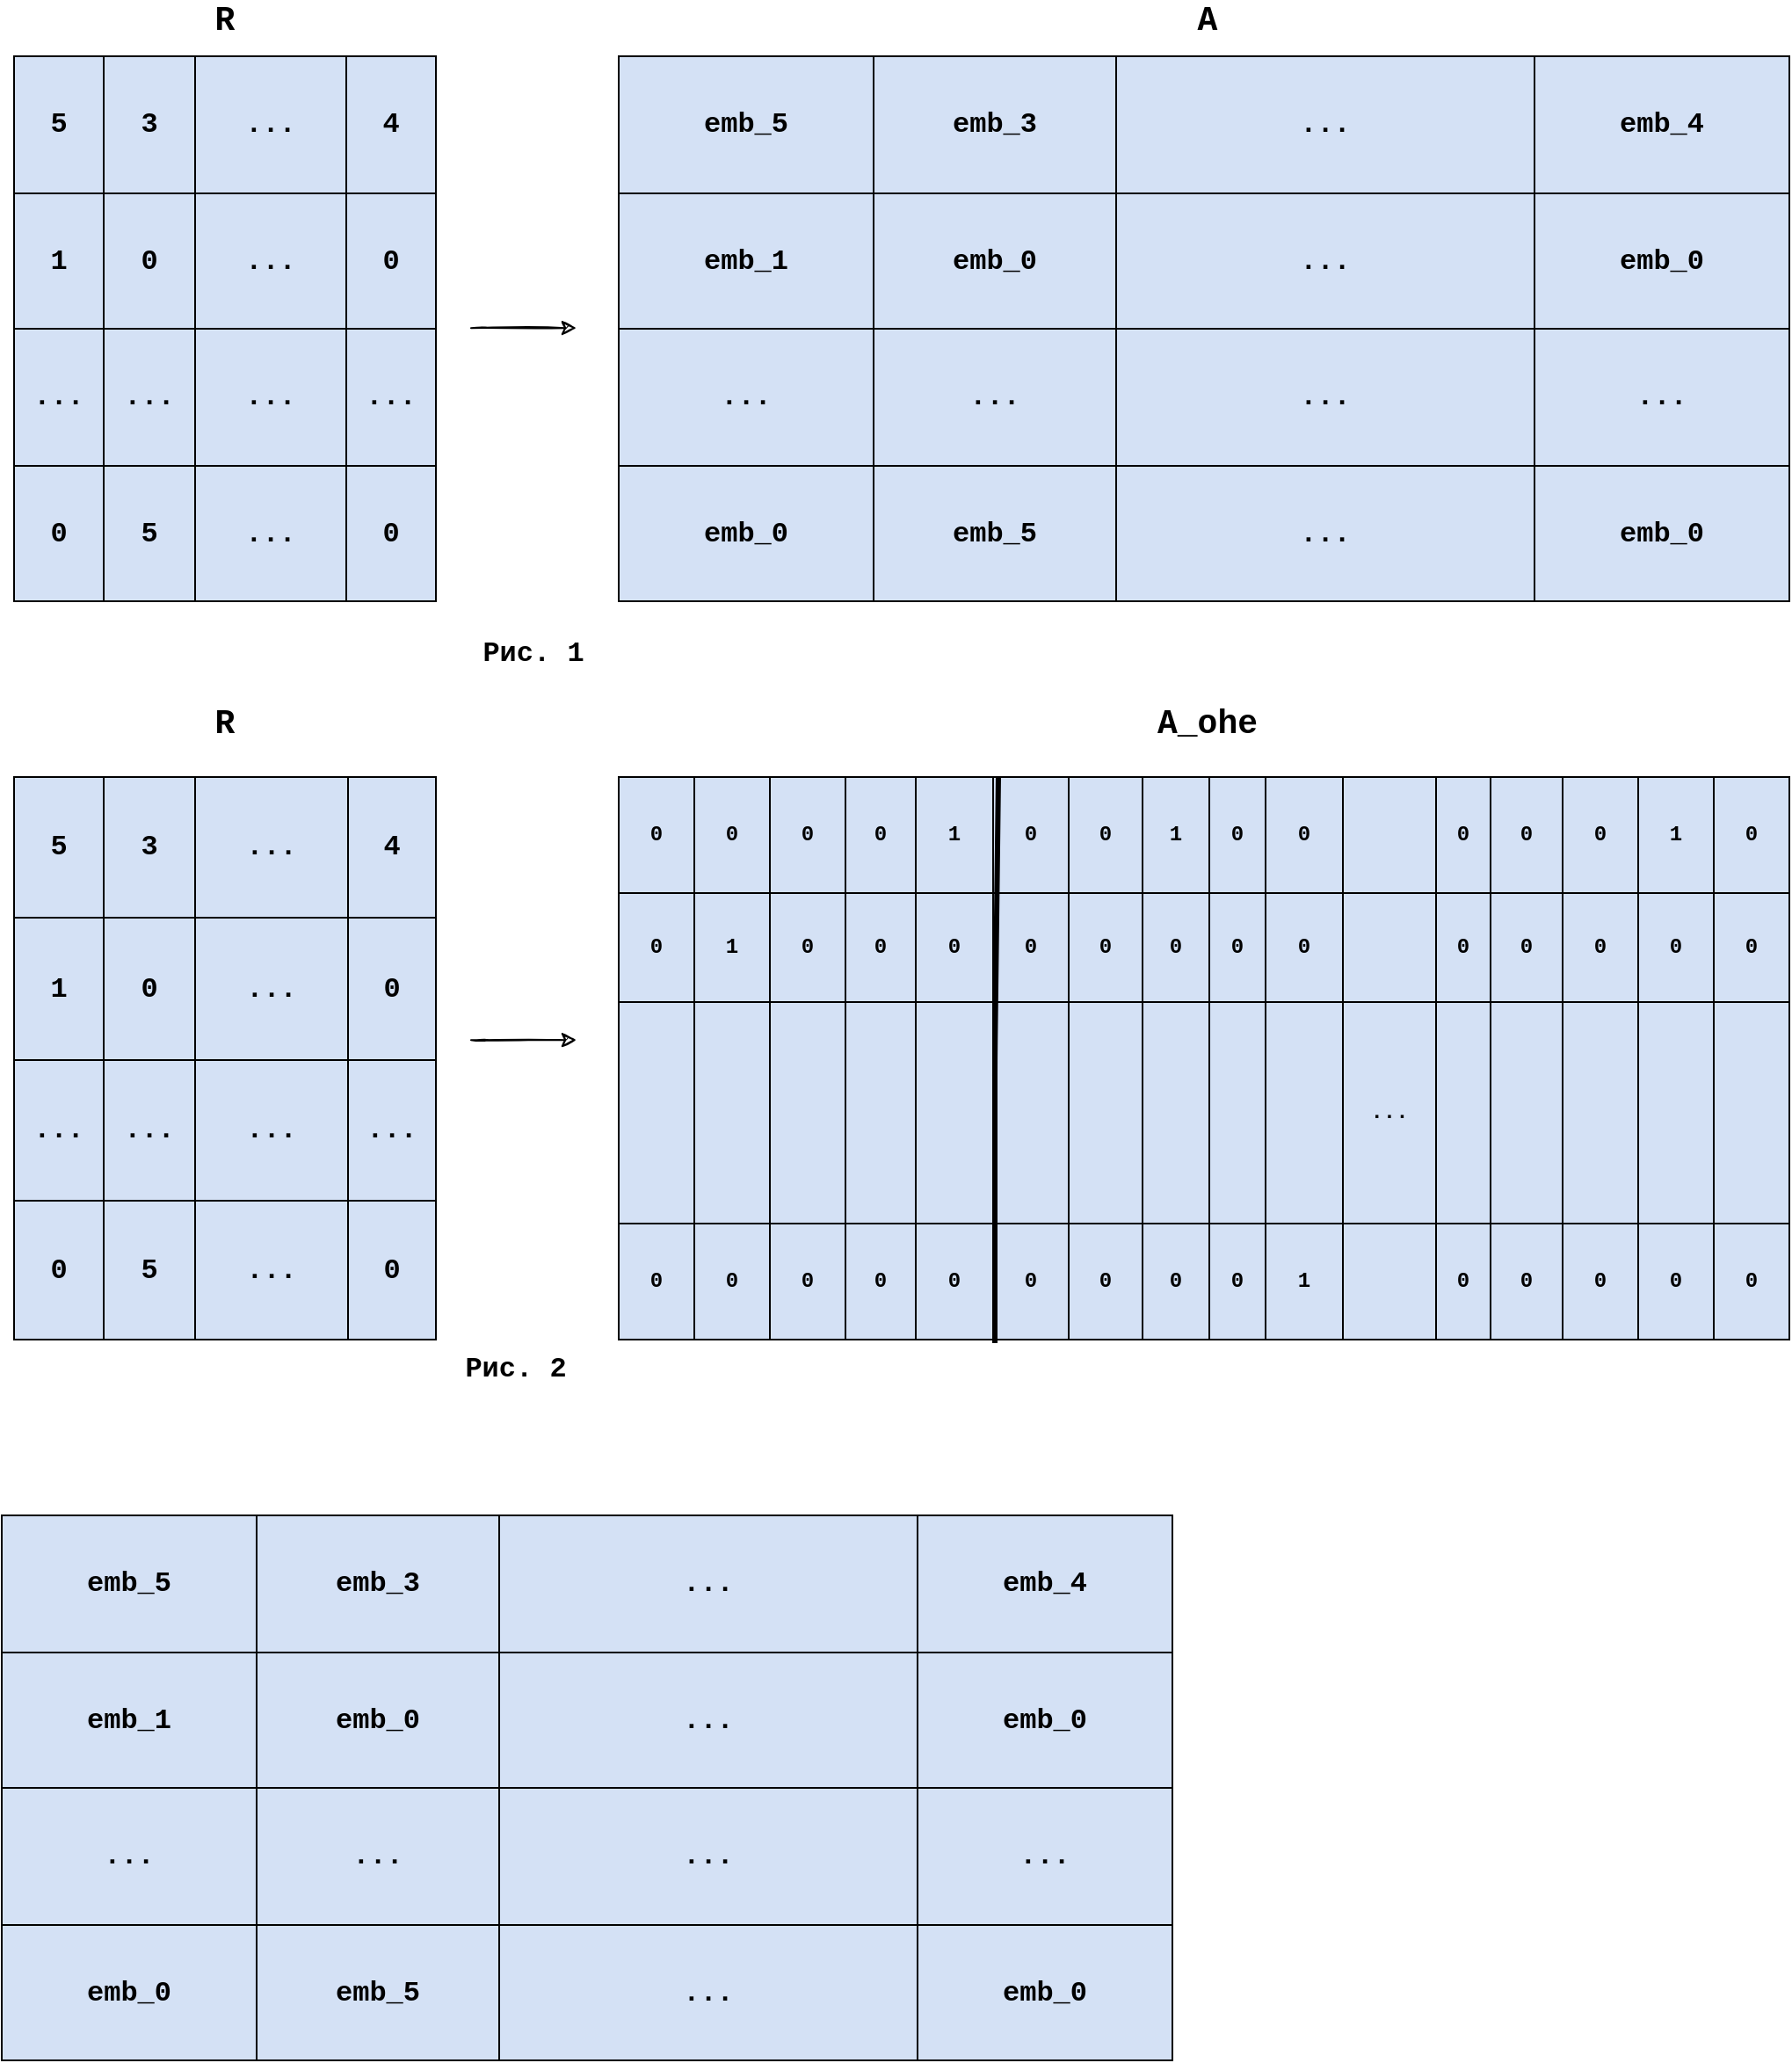 <mxfile version="13.9.9" type="github">
  <diagram id="ilsZvrLRqHiUiwLkUFOy" name="Page-1">
    <mxGraphModel dx="1892" dy="1324" grid="1" gridSize="10" guides="1" tooltips="1" connect="1" arrows="1" fold="1" page="1" pageScale="1" pageWidth="1169" pageHeight="827" math="0" shadow="0">
      <root>
        <mxCell id="0" />
        <mxCell id="1" parent="0" />
        <mxCell id="yYmLJBY1VGcVjmOozNTZ-225" value="" style="edgeStyle=orthogonalEdgeStyle;rounded=0;orthogonalLoop=1;jettySize=auto;html=1;fontFamily=Courier New;fontSize=16;sketch=1;fontStyle=1" edge="1" parent="1">
          <mxGeometry relative="1" as="geometry">
            <mxPoint x="310" y="224.58" as="sourcePoint" />
            <mxPoint x="360" y="224.58" as="targetPoint" />
            <Array as="points">
              <mxPoint x="300" y="225.08" />
              <mxPoint x="300" y="225.08" />
            </Array>
          </mxGeometry>
        </mxCell>
        <mxCell id="yYmLJBY1VGcVjmOozNTZ-226" value="" style="shape=table;html=1;whiteSpace=wrap;startSize=0;container=1;collapsible=0;childLayout=tableLayout;fontSize=16;fontFamily=Courier New;fontStyle=1;swimlaneFillColor=#ffffff;fillColor=#D4E1F5;sketch=0;" vertex="1" parent="1">
          <mxGeometry x="40" y="70" width="240" height="310" as="geometry" />
        </mxCell>
        <mxCell id="yYmLJBY1VGcVjmOozNTZ-227" value="" style="shape=partialRectangle;html=1;whiteSpace=wrap;collapsible=0;dropTarget=0;pointerEvents=0;fillColor=none;top=0;left=0;bottom=0;right=0;points=[[0,0.5],[1,0.5]];portConstraint=eastwest;fontSize=16;fontFamily=Courier New;fontStyle=1" vertex="1" parent="yYmLJBY1VGcVjmOozNTZ-226">
          <mxGeometry width="240" height="78" as="geometry" />
        </mxCell>
        <mxCell id="yYmLJBY1VGcVjmOozNTZ-228" value="5" style="shape=partialRectangle;html=1;whiteSpace=wrap;connectable=0;overflow=hidden;fillColor=none;top=0;left=0;bottom=0;right=0;fontSize=16;fontFamily=Courier New;fontStyle=1" vertex="1" parent="yYmLJBY1VGcVjmOozNTZ-227">
          <mxGeometry width="51" height="78" as="geometry" />
        </mxCell>
        <mxCell id="yYmLJBY1VGcVjmOozNTZ-229" value="3" style="shape=partialRectangle;html=1;whiteSpace=wrap;connectable=0;overflow=hidden;fillColor=none;top=0;left=0;bottom=0;right=0;fontSize=16;fontFamily=Courier New;fontStyle=1" vertex="1" parent="yYmLJBY1VGcVjmOozNTZ-227">
          <mxGeometry x="51" width="52" height="78" as="geometry" />
        </mxCell>
        <mxCell id="yYmLJBY1VGcVjmOozNTZ-230" value="..." style="shape=partialRectangle;html=1;whiteSpace=wrap;connectable=0;overflow=hidden;fillColor=none;top=0;left=0;bottom=0;right=0;dashed=1;fontSize=16;fontFamily=Courier New;fontStyle=1;strokeColor=none;" vertex="1" parent="yYmLJBY1VGcVjmOozNTZ-227">
          <mxGeometry x="103" width="86" height="78" as="geometry" />
        </mxCell>
        <mxCell id="yYmLJBY1VGcVjmOozNTZ-231" value="4" style="shape=partialRectangle;html=1;whiteSpace=wrap;connectable=0;overflow=hidden;fillColor=none;top=0;left=0;bottom=0;right=0;fontSize=16;fontFamily=Courier New;fontStyle=1" vertex="1" parent="yYmLJBY1VGcVjmOozNTZ-227">
          <mxGeometry x="189" width="51" height="78" as="geometry" />
        </mxCell>
        <mxCell id="yYmLJBY1VGcVjmOozNTZ-232" value="" style="shape=partialRectangle;html=1;whiteSpace=wrap;collapsible=0;dropTarget=0;pointerEvents=0;fillColor=none;top=0;left=0;bottom=0;right=0;points=[[0,0.5],[1,0.5]];portConstraint=eastwest;fontSize=16;fontFamily=Courier New;fontStyle=1" vertex="1" parent="yYmLJBY1VGcVjmOozNTZ-226">
          <mxGeometry y="78" width="240" height="77" as="geometry" />
        </mxCell>
        <mxCell id="yYmLJBY1VGcVjmOozNTZ-233" value="1" style="shape=partialRectangle;html=1;whiteSpace=wrap;connectable=0;overflow=hidden;fillColor=none;top=0;left=0;bottom=0;right=0;fontSize=16;fontFamily=Courier New;fontStyle=1" vertex="1" parent="yYmLJBY1VGcVjmOozNTZ-232">
          <mxGeometry width="51" height="77" as="geometry" />
        </mxCell>
        <mxCell id="yYmLJBY1VGcVjmOozNTZ-234" value="0" style="shape=partialRectangle;html=1;whiteSpace=wrap;connectable=0;overflow=hidden;fillColor=none;top=0;left=0;bottom=0;right=0;fontSize=16;fontFamily=Courier New;fontStyle=1" vertex="1" parent="yYmLJBY1VGcVjmOozNTZ-232">
          <mxGeometry x="51" width="52" height="77" as="geometry" />
        </mxCell>
        <mxCell id="yYmLJBY1VGcVjmOozNTZ-235" value="..." style="shape=partialRectangle;html=1;whiteSpace=wrap;connectable=0;overflow=hidden;fillColor=none;top=0;left=0;bottom=0;right=0;fontSize=16;fontFamily=Courier New;fontStyle=1" vertex="1" parent="yYmLJBY1VGcVjmOozNTZ-232">
          <mxGeometry x="103" width="86" height="77" as="geometry" />
        </mxCell>
        <mxCell id="yYmLJBY1VGcVjmOozNTZ-236" value="0" style="shape=partialRectangle;html=1;whiteSpace=wrap;connectable=0;overflow=hidden;fillColor=none;top=0;left=0;bottom=0;right=0;fontSize=16;fontFamily=Courier New;fontStyle=1" vertex="1" parent="yYmLJBY1VGcVjmOozNTZ-232">
          <mxGeometry x="189" width="51" height="77" as="geometry" />
        </mxCell>
        <mxCell id="yYmLJBY1VGcVjmOozNTZ-237" value="" style="shape=partialRectangle;html=1;whiteSpace=wrap;collapsible=0;dropTarget=0;pointerEvents=0;fillColor=none;top=0;left=0;bottom=0;right=0;points=[[0,0.5],[1,0.5]];portConstraint=eastwest;strokeColor=none;fontSize=16;fontFamily=Courier New;fontStyle=1" vertex="1" parent="yYmLJBY1VGcVjmOozNTZ-226">
          <mxGeometry y="155" width="240" height="78" as="geometry" />
        </mxCell>
        <mxCell id="yYmLJBY1VGcVjmOozNTZ-238" value="..." style="shape=partialRectangle;html=1;whiteSpace=wrap;connectable=0;overflow=hidden;fillColor=none;top=0;left=0;bottom=0;right=0;fontSize=16;fontFamily=Courier New;fontStyle=1" vertex="1" parent="yYmLJBY1VGcVjmOozNTZ-237">
          <mxGeometry width="51" height="78" as="geometry" />
        </mxCell>
        <mxCell id="yYmLJBY1VGcVjmOozNTZ-239" value="..." style="shape=partialRectangle;html=1;whiteSpace=wrap;connectable=0;overflow=hidden;fillColor=none;top=0;left=0;bottom=0;right=0;fontSize=16;fontFamily=Courier New;fontStyle=1" vertex="1" parent="yYmLJBY1VGcVjmOozNTZ-237">
          <mxGeometry x="51" width="52" height="78" as="geometry" />
        </mxCell>
        <mxCell id="yYmLJBY1VGcVjmOozNTZ-240" value="..." style="shape=partialRectangle;html=1;whiteSpace=wrap;connectable=0;overflow=hidden;fillColor=none;top=0;left=0;bottom=0;right=0;fontSize=16;fontFamily=Courier New;fontStyle=1" vertex="1" parent="yYmLJBY1VGcVjmOozNTZ-237">
          <mxGeometry x="103" width="86" height="78" as="geometry" />
        </mxCell>
        <mxCell id="yYmLJBY1VGcVjmOozNTZ-241" value="..." style="shape=partialRectangle;html=1;whiteSpace=wrap;connectable=0;overflow=hidden;fillColor=none;top=0;left=0;bottom=0;right=0;fontSize=16;fontFamily=Courier New;fontStyle=1" vertex="1" parent="yYmLJBY1VGcVjmOozNTZ-237">
          <mxGeometry x="189" width="51" height="78" as="geometry" />
        </mxCell>
        <mxCell id="yYmLJBY1VGcVjmOozNTZ-242" value="" style="shape=partialRectangle;html=1;whiteSpace=wrap;collapsible=0;dropTarget=0;pointerEvents=0;fillColor=none;top=0;left=0;bottom=0;right=0;points=[[0,0.5],[1,0.5]];portConstraint=eastwest;fontSize=16;fontFamily=Courier New;fontStyle=1" vertex="1" parent="yYmLJBY1VGcVjmOozNTZ-226">
          <mxGeometry y="233" width="240" height="77" as="geometry" />
        </mxCell>
        <mxCell id="yYmLJBY1VGcVjmOozNTZ-243" value="0" style="shape=partialRectangle;html=1;whiteSpace=wrap;connectable=0;overflow=hidden;fillColor=none;top=0;left=0;bottom=0;right=0;fontSize=16;fontFamily=Courier New;fontStyle=1" vertex="1" parent="yYmLJBY1VGcVjmOozNTZ-242">
          <mxGeometry width="51" height="77" as="geometry" />
        </mxCell>
        <mxCell id="yYmLJBY1VGcVjmOozNTZ-244" value="5" style="shape=partialRectangle;html=1;whiteSpace=wrap;connectable=0;overflow=hidden;fillColor=none;top=0;left=0;bottom=0;right=0;fontSize=16;fontFamily=Courier New;fontStyle=1" vertex="1" parent="yYmLJBY1VGcVjmOozNTZ-242">
          <mxGeometry x="51" width="52" height="77" as="geometry" />
        </mxCell>
        <mxCell id="yYmLJBY1VGcVjmOozNTZ-245" value="..." style="shape=partialRectangle;html=1;whiteSpace=wrap;connectable=0;overflow=hidden;fillColor=none;top=0;left=0;bottom=0;right=0;fontSize=16;fontFamily=Courier New;fontStyle=1" vertex="1" parent="yYmLJBY1VGcVjmOozNTZ-242">
          <mxGeometry x="103" width="86" height="77" as="geometry" />
        </mxCell>
        <mxCell id="yYmLJBY1VGcVjmOozNTZ-246" value="0" style="shape=partialRectangle;html=1;whiteSpace=wrap;connectable=0;overflow=hidden;fillColor=none;top=0;left=0;bottom=0;right=0;fontSize=16;fontFamily=Courier New;fontStyle=1" vertex="1" parent="yYmLJBY1VGcVjmOozNTZ-242">
          <mxGeometry x="189" width="51" height="77" as="geometry" />
        </mxCell>
        <mxCell id="yYmLJBY1VGcVjmOozNTZ-247" value="&lt;span&gt;&lt;font style=&quot;font-size: 19px&quot;&gt;R&lt;/font&gt;&lt;/span&gt;" style="text;html=1;strokeColor=none;fillColor=none;align=center;verticalAlign=middle;whiteSpace=wrap;rounded=0;dashed=1;fontFamily=Courier New;fontSize=16;fontStyle=1" vertex="1" parent="1">
          <mxGeometry x="140" y="40" width="40" height="20" as="geometry" />
        </mxCell>
        <mxCell id="yYmLJBY1VGcVjmOozNTZ-248" value="" style="shape=table;html=1;whiteSpace=wrap;startSize=0;container=1;collapsible=0;childLayout=tableLayout;fontSize=16;fontFamily=Courier New;fontStyle=1;sketch=0;fillColor=#D4E1F5;" vertex="1" parent="1">
          <mxGeometry x="384" y="70" width="666" height="310" as="geometry" />
        </mxCell>
        <mxCell id="yYmLJBY1VGcVjmOozNTZ-249" value="" style="shape=partialRectangle;html=1;whiteSpace=wrap;collapsible=0;dropTarget=0;pointerEvents=0;fillColor=none;top=0;left=0;bottom=0;right=0;points=[[0,0.5],[1,0.5]];portConstraint=eastwest;fontSize=16;fontFamily=Courier New;fontStyle=1" vertex="1" parent="yYmLJBY1VGcVjmOozNTZ-248">
          <mxGeometry width="666" height="78" as="geometry" />
        </mxCell>
        <mxCell id="yYmLJBY1VGcVjmOozNTZ-250" value="emb_5" style="shape=partialRectangle;html=1;whiteSpace=wrap;connectable=0;overflow=hidden;fillColor=none;top=0;left=0;bottom=0;right=0;fontSize=16;fontFamily=Courier New;fontStyle=1" vertex="1" parent="yYmLJBY1VGcVjmOozNTZ-249">
          <mxGeometry width="145" height="78" as="geometry" />
        </mxCell>
        <mxCell id="yYmLJBY1VGcVjmOozNTZ-251" value="emb_3" style="shape=partialRectangle;html=1;whiteSpace=wrap;connectable=0;overflow=hidden;fillColor=none;top=0;left=0;bottom=0;right=0;fontSize=16;fontFamily=Courier New;fontStyle=1" vertex="1" parent="yYmLJBY1VGcVjmOozNTZ-249">
          <mxGeometry x="145" width="138" height="78" as="geometry" />
        </mxCell>
        <mxCell id="yYmLJBY1VGcVjmOozNTZ-252" value="..." style="shape=partialRectangle;html=1;whiteSpace=wrap;connectable=0;overflow=hidden;fillColor=none;top=0;left=0;bottom=0;right=0;dashed=1;fontSize=16;fontFamily=Courier New;fontStyle=1;strokeColor=none;" vertex="1" parent="yYmLJBY1VGcVjmOozNTZ-249">
          <mxGeometry x="283" width="238" height="78" as="geometry" />
        </mxCell>
        <mxCell id="yYmLJBY1VGcVjmOozNTZ-253" value="emb_4" style="shape=partialRectangle;html=1;whiteSpace=wrap;connectable=0;overflow=hidden;fillColor=none;top=0;left=0;bottom=0;right=0;fontSize=16;fontFamily=Courier New;fontStyle=1" vertex="1" parent="yYmLJBY1VGcVjmOozNTZ-249">
          <mxGeometry x="521" width="145" height="78" as="geometry" />
        </mxCell>
        <mxCell id="yYmLJBY1VGcVjmOozNTZ-254" value="" style="shape=partialRectangle;html=1;whiteSpace=wrap;collapsible=0;dropTarget=0;pointerEvents=0;fillColor=none;top=0;left=0;bottom=0;right=0;points=[[0,0.5],[1,0.5]];portConstraint=eastwest;fontSize=16;fontFamily=Courier New;fontStyle=1" vertex="1" parent="yYmLJBY1VGcVjmOozNTZ-248">
          <mxGeometry y="78" width="666" height="77" as="geometry" />
        </mxCell>
        <mxCell id="yYmLJBY1VGcVjmOozNTZ-255" value="emb_1" style="shape=partialRectangle;html=1;whiteSpace=wrap;connectable=0;overflow=hidden;fillColor=none;top=0;left=0;bottom=0;right=0;fontSize=16;fontFamily=Courier New;fontStyle=1" vertex="1" parent="yYmLJBY1VGcVjmOozNTZ-254">
          <mxGeometry width="145" height="77" as="geometry" />
        </mxCell>
        <mxCell id="yYmLJBY1VGcVjmOozNTZ-256" value="emb_0" style="shape=partialRectangle;html=1;whiteSpace=wrap;connectable=0;overflow=hidden;fillColor=none;top=0;left=0;bottom=0;right=0;fontSize=16;fontFamily=Courier New;fontStyle=1" vertex="1" parent="yYmLJBY1VGcVjmOozNTZ-254">
          <mxGeometry x="145" width="138" height="77" as="geometry" />
        </mxCell>
        <mxCell id="yYmLJBY1VGcVjmOozNTZ-257" value="..." style="shape=partialRectangle;html=1;whiteSpace=wrap;connectable=0;overflow=hidden;fillColor=none;top=0;left=0;bottom=0;right=0;fontSize=16;fontFamily=Courier New;fontStyle=1" vertex="1" parent="yYmLJBY1VGcVjmOozNTZ-254">
          <mxGeometry x="283" width="238" height="77" as="geometry" />
        </mxCell>
        <mxCell id="yYmLJBY1VGcVjmOozNTZ-258" value="emb_0" style="shape=partialRectangle;html=1;whiteSpace=wrap;connectable=0;overflow=hidden;fillColor=none;top=0;left=0;bottom=0;right=0;fontSize=16;fontFamily=Courier New;fontStyle=1" vertex="1" parent="yYmLJBY1VGcVjmOozNTZ-254">
          <mxGeometry x="521" width="145" height="77" as="geometry" />
        </mxCell>
        <mxCell id="yYmLJBY1VGcVjmOozNTZ-259" value="" style="shape=partialRectangle;html=1;whiteSpace=wrap;collapsible=0;dropTarget=0;pointerEvents=0;fillColor=none;top=0;left=0;bottom=0;right=0;points=[[0,0.5],[1,0.5]];portConstraint=eastwest;strokeColor=none;fontSize=16;fontFamily=Courier New;fontStyle=1" vertex="1" parent="yYmLJBY1VGcVjmOozNTZ-248">
          <mxGeometry y="155" width="666" height="78" as="geometry" />
        </mxCell>
        <mxCell id="yYmLJBY1VGcVjmOozNTZ-260" value="..." style="shape=partialRectangle;html=1;whiteSpace=wrap;connectable=0;overflow=hidden;fillColor=none;top=0;left=0;bottom=0;right=0;fontSize=16;fontFamily=Courier New;fontStyle=1" vertex="1" parent="yYmLJBY1VGcVjmOozNTZ-259">
          <mxGeometry width="145" height="78" as="geometry" />
        </mxCell>
        <mxCell id="yYmLJBY1VGcVjmOozNTZ-261" value="..." style="shape=partialRectangle;html=1;whiteSpace=wrap;connectable=0;overflow=hidden;fillColor=none;top=0;left=0;bottom=0;right=0;fontSize=16;fontFamily=Courier New;fontStyle=1" vertex="1" parent="yYmLJBY1VGcVjmOozNTZ-259">
          <mxGeometry x="145" width="138" height="78" as="geometry" />
        </mxCell>
        <mxCell id="yYmLJBY1VGcVjmOozNTZ-262" value="..." style="shape=partialRectangle;html=1;whiteSpace=wrap;connectable=0;overflow=hidden;fillColor=none;top=0;left=0;bottom=0;right=0;fontSize=16;fontFamily=Courier New;fontStyle=1" vertex="1" parent="yYmLJBY1VGcVjmOozNTZ-259">
          <mxGeometry x="283" width="238" height="78" as="geometry" />
        </mxCell>
        <mxCell id="yYmLJBY1VGcVjmOozNTZ-263" value="..." style="shape=partialRectangle;html=1;whiteSpace=wrap;connectable=0;overflow=hidden;fillColor=none;top=0;left=0;bottom=0;right=0;fontSize=16;fontFamily=Courier New;fontStyle=1" vertex="1" parent="yYmLJBY1VGcVjmOozNTZ-259">
          <mxGeometry x="521" width="145" height="78" as="geometry" />
        </mxCell>
        <mxCell id="yYmLJBY1VGcVjmOozNTZ-264" value="" style="shape=partialRectangle;html=1;whiteSpace=wrap;collapsible=0;dropTarget=0;pointerEvents=0;fillColor=none;top=0;left=0;bottom=0;right=0;points=[[0,0.5],[1,0.5]];portConstraint=eastwest;fontSize=16;fontFamily=Courier New;fontStyle=1" vertex="1" parent="yYmLJBY1VGcVjmOozNTZ-248">
          <mxGeometry y="233" width="666" height="77" as="geometry" />
        </mxCell>
        <mxCell id="yYmLJBY1VGcVjmOozNTZ-265" value="emb_0" style="shape=partialRectangle;html=1;whiteSpace=wrap;connectable=0;overflow=hidden;fillColor=none;top=0;left=0;bottom=0;right=0;fontSize=16;fontFamily=Courier New;fontStyle=1" vertex="1" parent="yYmLJBY1VGcVjmOozNTZ-264">
          <mxGeometry width="145" height="77" as="geometry" />
        </mxCell>
        <mxCell id="yYmLJBY1VGcVjmOozNTZ-266" value="emb_5" style="shape=partialRectangle;html=1;whiteSpace=wrap;connectable=0;overflow=hidden;fillColor=none;top=0;left=0;bottom=0;right=0;fontSize=16;fontFamily=Courier New;fontStyle=1" vertex="1" parent="yYmLJBY1VGcVjmOozNTZ-264">
          <mxGeometry x="145" width="138" height="77" as="geometry" />
        </mxCell>
        <mxCell id="yYmLJBY1VGcVjmOozNTZ-267" value="..." style="shape=partialRectangle;html=1;whiteSpace=wrap;connectable=0;overflow=hidden;fillColor=none;top=0;left=0;bottom=0;right=0;fontSize=16;fontFamily=Courier New;fontStyle=1" vertex="1" parent="yYmLJBY1VGcVjmOozNTZ-264">
          <mxGeometry x="283" width="238" height="77" as="geometry" />
        </mxCell>
        <mxCell id="yYmLJBY1VGcVjmOozNTZ-268" value="emb_0" style="shape=partialRectangle;html=1;whiteSpace=wrap;connectable=0;overflow=hidden;fillColor=none;top=0;left=0;bottom=0;right=0;fontSize=16;fontFamily=Courier New;fontStyle=1" vertex="1" parent="yYmLJBY1VGcVjmOozNTZ-264">
          <mxGeometry x="521" width="145" height="77" as="geometry" />
        </mxCell>
        <mxCell id="yYmLJBY1VGcVjmOozNTZ-269" value="&lt;span&gt;&lt;font style=&quot;font-size: 19px&quot;&gt;A&lt;/font&gt;&lt;/span&gt;" style="text;html=1;strokeColor=none;fillColor=none;align=center;verticalAlign=middle;whiteSpace=wrap;rounded=0;dashed=1;fontFamily=Courier New;fontSize=16;fontStyle=1" vertex="1" parent="1">
          <mxGeometry x="699" y="40" width="40" height="20" as="geometry" />
        </mxCell>
        <mxCell id="yYmLJBY1VGcVjmOozNTZ-270" value="Рис. 1" style="text;html=1;align=center;verticalAlign=middle;resizable=0;points=[];autosize=1;fontSize=16;fontFamily=Courier New;sketch=0;fontStyle=1" vertex="1" parent="1">
          <mxGeometry x="300" y="400" width="70" height="20" as="geometry" />
        </mxCell>
        <mxCell id="yYmLJBY1VGcVjmOozNTZ-271" value="&lt;span&gt;&lt;font style=&quot;font-size: 19px&quot;&gt;A_ohe&lt;/font&gt;&lt;/span&gt;" style="text;html=1;strokeColor=none;fillColor=none;align=center;verticalAlign=middle;whiteSpace=wrap;rounded=0;dashed=1;fontFamily=Courier New;fontSize=16;fontStyle=1" vertex="1" parent="1">
          <mxGeometry x="685" y="500" width="40" height="20" as="geometry" />
        </mxCell>
        <mxCell id="yYmLJBY1VGcVjmOozNTZ-272" value="Рис. 2" style="text;html=1;align=center;verticalAlign=middle;resizable=0;points=[];autosize=1;fontSize=16;fontFamily=Courier New;sketch=0;fontStyle=1" vertex="1" parent="1">
          <mxGeometry x="290" y="807" width="70" height="20" as="geometry" />
        </mxCell>
        <mxCell id="yYmLJBY1VGcVjmOozNTZ-273" value="" style="shape=table;html=1;whiteSpace=wrap;startSize=0;container=1;collapsible=0;childLayout=tableLayout;rounded=0;shadow=0;swimlaneFillColor=#ffffff;strokeColor=#000000;fillColor=#D4E1F5;fontStyle=1;fontFamily=Courier New;textOpacity=50;" vertex="1" parent="1">
          <mxGeometry x="384" y="480" width="666" height="320" as="geometry" />
        </mxCell>
        <mxCell id="yYmLJBY1VGcVjmOozNTZ-274" value="" style="shape=partialRectangle;html=1;whiteSpace=wrap;collapsible=0;dropTarget=0;pointerEvents=0;fillColor=none;top=0;left=0;bottom=0;right=0;points=[[0,0.5],[1,0.5]];portConstraint=eastwest;fontStyle=1;fontFamily=Courier New;" vertex="1" parent="yYmLJBY1VGcVjmOozNTZ-273">
          <mxGeometry width="666" height="66" as="geometry" />
        </mxCell>
        <mxCell id="yYmLJBY1VGcVjmOozNTZ-275" value="0" style="shape=partialRectangle;html=1;whiteSpace=wrap;connectable=0;overflow=hidden;fillColor=none;top=0;left=0;bottom=0;right=0;fontStyle=1;fontFamily=Courier New;" vertex="1" parent="yYmLJBY1VGcVjmOozNTZ-274">
          <mxGeometry width="43" height="66" as="geometry" />
        </mxCell>
        <mxCell id="yYmLJBY1VGcVjmOozNTZ-276" value="0" style="shape=partialRectangle;html=1;whiteSpace=wrap;connectable=0;overflow=hidden;fillColor=none;top=0;left=0;bottom=0;right=0;fontStyle=1;fontFamily=Courier New;" vertex="1" parent="yYmLJBY1VGcVjmOozNTZ-274">
          <mxGeometry x="43" width="43" height="66" as="geometry" />
        </mxCell>
        <mxCell id="yYmLJBY1VGcVjmOozNTZ-277" value="0" style="shape=partialRectangle;html=1;whiteSpace=wrap;connectable=0;overflow=hidden;fillColor=none;top=0;left=0;bottom=0;right=0;fontStyle=1;fontFamily=Courier New;" vertex="1" parent="yYmLJBY1VGcVjmOozNTZ-274">
          <mxGeometry x="86" width="43" height="66" as="geometry" />
        </mxCell>
        <mxCell id="yYmLJBY1VGcVjmOozNTZ-278" value="0" style="shape=partialRectangle;html=1;whiteSpace=wrap;connectable=0;overflow=hidden;fillColor=none;top=0;left=0;bottom=0;right=0;fontStyle=1;fontFamily=Courier New;" vertex="1" parent="yYmLJBY1VGcVjmOozNTZ-274">
          <mxGeometry x="129" width="40" height="66" as="geometry" />
        </mxCell>
        <mxCell id="yYmLJBY1VGcVjmOozNTZ-279" value="1" style="shape=partialRectangle;html=1;whiteSpace=wrap;connectable=0;overflow=hidden;fillColor=none;top=0;left=0;bottom=0;right=0;strokeColor=#000000;fontStyle=1;fontFamily=Courier New;perimeterSpacing=0;" vertex="1" parent="yYmLJBY1VGcVjmOozNTZ-274">
          <mxGeometry x="169" width="44" height="66" as="geometry" />
        </mxCell>
        <mxCell id="yYmLJBY1VGcVjmOozNTZ-280" value="0" style="shape=partialRectangle;html=1;whiteSpace=wrap;connectable=0;overflow=hidden;fillColor=none;top=0;left=0;bottom=0;right=0;fontStyle=1;fontFamily=Courier New;" vertex="1" parent="yYmLJBY1VGcVjmOozNTZ-274">
          <mxGeometry x="213" width="43" height="66" as="geometry" />
        </mxCell>
        <mxCell id="yYmLJBY1VGcVjmOozNTZ-281" value="0" style="shape=partialRectangle;html=1;whiteSpace=wrap;connectable=0;overflow=hidden;fillColor=none;top=0;left=0;bottom=0;right=0;fontStyle=1;fontFamily=Courier New;" vertex="1" parent="yYmLJBY1VGcVjmOozNTZ-274">
          <mxGeometry x="256" width="42" height="66" as="geometry" />
        </mxCell>
        <mxCell id="yYmLJBY1VGcVjmOozNTZ-282" value="1" style="shape=partialRectangle;html=1;whiteSpace=wrap;connectable=0;overflow=hidden;fillColor=none;top=0;left=0;bottom=0;right=0;fontStyle=1;fontFamily=Courier New;" vertex="1" parent="yYmLJBY1VGcVjmOozNTZ-274">
          <mxGeometry x="298" width="38" height="66" as="geometry" />
        </mxCell>
        <mxCell id="yYmLJBY1VGcVjmOozNTZ-283" value="0" style="shape=partialRectangle;html=1;whiteSpace=wrap;connectable=0;overflow=hidden;fillColor=none;top=0;left=0;bottom=0;right=0;fontStyle=1;fontFamily=Courier New;" vertex="1" parent="yYmLJBY1VGcVjmOozNTZ-274">
          <mxGeometry x="336" width="32" height="66" as="geometry" />
        </mxCell>
        <mxCell id="yYmLJBY1VGcVjmOozNTZ-284" value="0" style="shape=partialRectangle;html=1;whiteSpace=wrap;connectable=0;overflow=hidden;fillColor=none;top=0;left=0;bottom=0;right=0;fontStyle=1;fontFamily=Courier New;" vertex="1" parent="yYmLJBY1VGcVjmOozNTZ-274">
          <mxGeometry x="368" width="44" height="66" as="geometry" />
        </mxCell>
        <mxCell id="yYmLJBY1VGcVjmOozNTZ-285" value="" style="shape=partialRectangle;html=1;whiteSpace=wrap;connectable=0;overflow=hidden;fillColor=none;top=0;left=0;bottom=0;right=0;fontStyle=1;fontFamily=Courier New;" vertex="1" parent="yYmLJBY1VGcVjmOozNTZ-274">
          <mxGeometry x="412" width="53" height="66" as="geometry" />
        </mxCell>
        <mxCell id="yYmLJBY1VGcVjmOozNTZ-286" value="0" style="shape=partialRectangle;html=1;whiteSpace=wrap;connectable=0;overflow=hidden;fillColor=none;top=0;left=0;bottom=0;right=0;fontStyle=1;fontFamily=Courier New;" vertex="1" parent="yYmLJBY1VGcVjmOozNTZ-274">
          <mxGeometry x="465" width="31" height="66" as="geometry" />
        </mxCell>
        <mxCell id="yYmLJBY1VGcVjmOozNTZ-287" value="0" style="shape=partialRectangle;html=1;whiteSpace=wrap;connectable=0;overflow=hidden;fillColor=none;top=0;left=0;bottom=0;right=0;fontStyle=1;fontFamily=Courier New;" vertex="1" parent="yYmLJBY1VGcVjmOozNTZ-274">
          <mxGeometry x="496" width="41" height="66" as="geometry" />
        </mxCell>
        <mxCell id="yYmLJBY1VGcVjmOozNTZ-288" value="0" style="shape=partialRectangle;html=1;whiteSpace=wrap;connectable=0;overflow=hidden;fillColor=none;top=0;left=0;bottom=0;right=0;fontStyle=1;fontFamily=Courier New;" vertex="1" parent="yYmLJBY1VGcVjmOozNTZ-274">
          <mxGeometry x="537" width="43" height="66" as="geometry" />
        </mxCell>
        <mxCell id="yYmLJBY1VGcVjmOozNTZ-289" value="1" style="shape=partialRectangle;html=1;whiteSpace=wrap;connectable=0;overflow=hidden;fillColor=none;top=0;left=0;bottom=0;right=0;fontStyle=1;fontFamily=Courier New;" vertex="1" parent="yYmLJBY1VGcVjmOozNTZ-274">
          <mxGeometry x="580" width="43" height="66" as="geometry" />
        </mxCell>
        <mxCell id="yYmLJBY1VGcVjmOozNTZ-290" value="0" style="shape=partialRectangle;html=1;whiteSpace=wrap;connectable=0;overflow=hidden;fillColor=none;top=0;left=0;bottom=0;right=0;fontStyle=1;fontFamily=Courier New;" vertex="1" parent="yYmLJBY1VGcVjmOozNTZ-274">
          <mxGeometry x="623" width="43" height="66" as="geometry" />
        </mxCell>
        <mxCell id="yYmLJBY1VGcVjmOozNTZ-291" value="" style="shape=partialRectangle;html=1;whiteSpace=wrap;collapsible=0;dropTarget=0;pointerEvents=0;fillColor=none;top=0;left=0;bottom=0;right=0;points=[[0,0.5],[1,0.5]];portConstraint=eastwest;fontStyle=1;fontFamily=Courier New;" vertex="1" parent="yYmLJBY1VGcVjmOozNTZ-273">
          <mxGeometry y="66" width="666" height="62" as="geometry" />
        </mxCell>
        <mxCell id="yYmLJBY1VGcVjmOozNTZ-292" value="0" style="shape=partialRectangle;html=1;whiteSpace=wrap;connectable=0;overflow=hidden;fillColor=none;top=0;left=0;bottom=0;right=0;fontStyle=1;fontFamily=Courier New;" vertex="1" parent="yYmLJBY1VGcVjmOozNTZ-291">
          <mxGeometry width="43" height="62" as="geometry" />
        </mxCell>
        <mxCell id="yYmLJBY1VGcVjmOozNTZ-293" value="1" style="shape=partialRectangle;html=1;whiteSpace=wrap;connectable=0;overflow=hidden;fillColor=none;top=0;left=0;bottom=0;right=0;fontStyle=1;fontFamily=Courier New;" vertex="1" parent="yYmLJBY1VGcVjmOozNTZ-291">
          <mxGeometry x="43" width="43" height="62" as="geometry" />
        </mxCell>
        <mxCell id="yYmLJBY1VGcVjmOozNTZ-294" value="0" style="shape=partialRectangle;html=1;whiteSpace=wrap;connectable=0;overflow=hidden;fillColor=none;top=0;left=0;bottom=0;right=0;fontStyle=1;fontFamily=Courier New;" vertex="1" parent="yYmLJBY1VGcVjmOozNTZ-291">
          <mxGeometry x="86" width="43" height="62" as="geometry" />
        </mxCell>
        <mxCell id="yYmLJBY1VGcVjmOozNTZ-295" value="0" style="shape=partialRectangle;html=1;whiteSpace=wrap;connectable=0;overflow=hidden;fillColor=none;top=0;left=0;bottom=0;right=0;fontStyle=1;fontFamily=Courier New;" vertex="1" parent="yYmLJBY1VGcVjmOozNTZ-291">
          <mxGeometry x="129" width="40" height="62" as="geometry" />
        </mxCell>
        <mxCell id="yYmLJBY1VGcVjmOozNTZ-296" value="0" style="shape=partialRectangle;html=1;whiteSpace=wrap;connectable=0;overflow=hidden;fillColor=none;top=0;left=0;bottom=0;right=0;fontStyle=1;fontFamily=Courier New;" vertex="1" parent="yYmLJBY1VGcVjmOozNTZ-291">
          <mxGeometry x="169" width="44" height="62" as="geometry" />
        </mxCell>
        <mxCell id="yYmLJBY1VGcVjmOozNTZ-297" value="0" style="shape=partialRectangle;html=1;whiteSpace=wrap;connectable=0;overflow=hidden;fillColor=none;top=0;left=0;bottom=0;right=0;fontStyle=1;fontFamily=Courier New;" vertex="1" parent="yYmLJBY1VGcVjmOozNTZ-291">
          <mxGeometry x="213" width="43" height="62" as="geometry" />
        </mxCell>
        <mxCell id="yYmLJBY1VGcVjmOozNTZ-298" value="0" style="shape=partialRectangle;html=1;whiteSpace=wrap;connectable=0;overflow=hidden;fillColor=none;top=0;left=0;bottom=0;right=0;fontStyle=1;fontFamily=Courier New;" vertex="1" parent="yYmLJBY1VGcVjmOozNTZ-291">
          <mxGeometry x="256" width="42" height="62" as="geometry" />
        </mxCell>
        <mxCell id="yYmLJBY1VGcVjmOozNTZ-299" value="0" style="shape=partialRectangle;html=1;whiteSpace=wrap;connectable=0;overflow=hidden;fillColor=none;top=0;left=0;bottom=0;right=0;fontStyle=1;fontFamily=Courier New;" vertex="1" parent="yYmLJBY1VGcVjmOozNTZ-291">
          <mxGeometry x="298" width="38" height="62" as="geometry" />
        </mxCell>
        <mxCell id="yYmLJBY1VGcVjmOozNTZ-300" value="0" style="shape=partialRectangle;html=1;whiteSpace=wrap;connectable=0;overflow=hidden;fillColor=none;top=0;left=0;bottom=0;right=0;fontStyle=1;fontFamily=Courier New;" vertex="1" parent="yYmLJBY1VGcVjmOozNTZ-291">
          <mxGeometry x="336" width="32" height="62" as="geometry" />
        </mxCell>
        <mxCell id="yYmLJBY1VGcVjmOozNTZ-301" value="0" style="shape=partialRectangle;html=1;whiteSpace=wrap;connectable=0;overflow=hidden;fillColor=none;top=0;left=0;bottom=0;right=0;fontStyle=1;fontFamily=Courier New;" vertex="1" parent="yYmLJBY1VGcVjmOozNTZ-291">
          <mxGeometry x="368" width="44" height="62" as="geometry" />
        </mxCell>
        <mxCell id="yYmLJBY1VGcVjmOozNTZ-302" value="" style="shape=partialRectangle;html=1;whiteSpace=wrap;connectable=0;overflow=hidden;fillColor=none;top=0;left=0;bottom=0;right=0;fontStyle=1;fontFamily=Courier New;" vertex="1" parent="yYmLJBY1VGcVjmOozNTZ-291">
          <mxGeometry x="412" width="53" height="62" as="geometry" />
        </mxCell>
        <mxCell id="yYmLJBY1VGcVjmOozNTZ-303" value="0" style="shape=partialRectangle;html=1;whiteSpace=wrap;connectable=0;overflow=hidden;fillColor=none;top=0;left=0;bottom=0;right=0;fontStyle=1;fontFamily=Courier New;" vertex="1" parent="yYmLJBY1VGcVjmOozNTZ-291">
          <mxGeometry x="465" width="31" height="62" as="geometry" />
        </mxCell>
        <mxCell id="yYmLJBY1VGcVjmOozNTZ-304" value="0" style="shape=partialRectangle;html=1;whiteSpace=wrap;connectable=0;overflow=hidden;fillColor=none;top=0;left=0;bottom=0;right=0;fontStyle=1;fontFamily=Courier New;" vertex="1" parent="yYmLJBY1VGcVjmOozNTZ-291">
          <mxGeometry x="496" width="41" height="62" as="geometry" />
        </mxCell>
        <mxCell id="yYmLJBY1VGcVjmOozNTZ-305" value="0" style="shape=partialRectangle;html=1;whiteSpace=wrap;connectable=0;overflow=hidden;fillColor=none;top=0;left=0;bottom=0;right=0;fontStyle=1;fontFamily=Courier New;" vertex="1" parent="yYmLJBY1VGcVjmOozNTZ-291">
          <mxGeometry x="537" width="43" height="62" as="geometry" />
        </mxCell>
        <mxCell id="yYmLJBY1VGcVjmOozNTZ-306" value="0" style="shape=partialRectangle;html=1;whiteSpace=wrap;connectable=0;overflow=hidden;fillColor=none;top=0;left=0;bottom=0;right=0;fontStyle=1;fontFamily=Courier New;" vertex="1" parent="yYmLJBY1VGcVjmOozNTZ-291">
          <mxGeometry x="580" width="43" height="62" as="geometry" />
        </mxCell>
        <mxCell id="yYmLJBY1VGcVjmOozNTZ-307" value="0" style="shape=partialRectangle;html=1;whiteSpace=wrap;connectable=0;overflow=hidden;fillColor=none;top=0;left=0;bottom=0;right=0;fontStyle=1;fontFamily=Courier New;" vertex="1" parent="yYmLJBY1VGcVjmOozNTZ-291">
          <mxGeometry x="623" width="43" height="62" as="geometry" />
        </mxCell>
        <mxCell id="yYmLJBY1VGcVjmOozNTZ-308" value="" style="shape=partialRectangle;html=1;whiteSpace=wrap;collapsible=0;dropTarget=0;pointerEvents=0;fillColor=none;top=0;left=0;bottom=0;right=0;points=[[0,0.5],[1,0.5]];portConstraint=eastwest;fontStyle=1;fontFamily=Courier New;" vertex="1" parent="yYmLJBY1VGcVjmOozNTZ-273">
          <mxGeometry y="128" width="666" height="126" as="geometry" />
        </mxCell>
        <mxCell id="yYmLJBY1VGcVjmOozNTZ-309" value="" style="shape=partialRectangle;html=1;whiteSpace=wrap;connectable=0;overflow=hidden;fillColor=none;top=0;left=0;bottom=0;right=0;fontStyle=1;fontFamily=Courier New;" vertex="1" parent="yYmLJBY1VGcVjmOozNTZ-308">
          <mxGeometry width="43" height="126" as="geometry" />
        </mxCell>
        <mxCell id="yYmLJBY1VGcVjmOozNTZ-310" value="" style="shape=partialRectangle;html=1;whiteSpace=wrap;connectable=0;overflow=hidden;fillColor=none;top=0;left=0;bottom=0;right=0;fontStyle=1;fontFamily=Courier New;" vertex="1" parent="yYmLJBY1VGcVjmOozNTZ-308">
          <mxGeometry x="43" width="43" height="126" as="geometry" />
        </mxCell>
        <mxCell id="yYmLJBY1VGcVjmOozNTZ-311" value="" style="shape=partialRectangle;html=1;whiteSpace=wrap;connectable=0;overflow=hidden;fillColor=none;top=0;left=0;bottom=0;right=0;fontStyle=1;fontFamily=Courier New;" vertex="1" parent="yYmLJBY1VGcVjmOozNTZ-308">
          <mxGeometry x="86" width="43" height="126" as="geometry" />
        </mxCell>
        <mxCell id="yYmLJBY1VGcVjmOozNTZ-312" value="" style="shape=partialRectangle;html=1;whiteSpace=wrap;connectable=0;overflow=hidden;fillColor=none;top=0;left=0;bottom=0;right=0;fontStyle=1;fontFamily=Courier New;" vertex="1" parent="yYmLJBY1VGcVjmOozNTZ-308">
          <mxGeometry x="129" width="40" height="126" as="geometry" />
        </mxCell>
        <mxCell id="yYmLJBY1VGcVjmOozNTZ-313" value="" style="shape=partialRectangle;html=1;whiteSpace=wrap;connectable=0;overflow=hidden;fillColor=none;top=0;left=0;bottom=0;right=0;fontStyle=1;fontFamily=Courier New;" vertex="1" parent="yYmLJBY1VGcVjmOozNTZ-308">
          <mxGeometry x="169" width="44" height="126" as="geometry" />
        </mxCell>
        <mxCell id="yYmLJBY1VGcVjmOozNTZ-314" value="" style="shape=partialRectangle;html=1;whiteSpace=wrap;connectable=0;overflow=hidden;fillColor=none;top=0;left=0;bottom=0;right=0;fontStyle=1;fontFamily=Courier New;dashed=1;" vertex="1" parent="yYmLJBY1VGcVjmOozNTZ-308">
          <mxGeometry x="213" width="43" height="126" as="geometry" />
        </mxCell>
        <mxCell id="yYmLJBY1VGcVjmOozNTZ-315" value="" style="shape=partialRectangle;html=1;whiteSpace=wrap;connectable=0;overflow=hidden;fillColor=none;top=0;left=0;bottom=0;right=0;fontStyle=1;fontFamily=Courier New;" vertex="1" parent="yYmLJBY1VGcVjmOozNTZ-308">
          <mxGeometry x="256" width="42" height="126" as="geometry" />
        </mxCell>
        <mxCell id="yYmLJBY1VGcVjmOozNTZ-316" value="" style="shape=partialRectangle;html=1;whiteSpace=wrap;connectable=0;overflow=hidden;fillColor=none;top=0;left=0;bottom=0;right=0;fontStyle=1;fontFamily=Courier New;" vertex="1" parent="yYmLJBY1VGcVjmOozNTZ-308">
          <mxGeometry x="298" width="38" height="126" as="geometry" />
        </mxCell>
        <mxCell id="yYmLJBY1VGcVjmOozNTZ-317" value="" style="shape=partialRectangle;html=1;whiteSpace=wrap;connectable=0;overflow=hidden;fillColor=none;top=0;left=0;bottom=0;right=0;fontStyle=1;fontFamily=Courier New;" vertex="1" parent="yYmLJBY1VGcVjmOozNTZ-308">
          <mxGeometry x="336" width="32" height="126" as="geometry" />
        </mxCell>
        <mxCell id="yYmLJBY1VGcVjmOozNTZ-318" value="" style="shape=partialRectangle;html=1;whiteSpace=wrap;connectable=0;overflow=hidden;fillColor=none;top=0;left=0;bottom=0;right=0;fontStyle=1;fontFamily=Courier New;" vertex="1" parent="yYmLJBY1VGcVjmOozNTZ-308">
          <mxGeometry x="368" width="44" height="126" as="geometry" />
        </mxCell>
        <mxCell id="yYmLJBY1VGcVjmOozNTZ-319" value="..." style="shape=partialRectangle;html=1;whiteSpace=wrap;connectable=0;overflow=hidden;fillColor=none;top=0;left=0;bottom=0;right=0;fontStyle=1;fontFamily=Courier New;" vertex="1" parent="yYmLJBY1VGcVjmOozNTZ-308">
          <mxGeometry x="412" width="53" height="126" as="geometry" />
        </mxCell>
        <mxCell id="yYmLJBY1VGcVjmOozNTZ-320" value="" style="shape=partialRectangle;html=1;whiteSpace=wrap;connectable=0;overflow=hidden;fillColor=none;top=0;left=0;bottom=0;right=0;fontStyle=1;fontFamily=Courier New;" vertex="1" parent="yYmLJBY1VGcVjmOozNTZ-308">
          <mxGeometry x="465" width="31" height="126" as="geometry" />
        </mxCell>
        <mxCell id="yYmLJBY1VGcVjmOozNTZ-321" value="" style="shape=partialRectangle;html=1;whiteSpace=wrap;connectable=0;overflow=hidden;fillColor=none;top=0;left=0;bottom=0;right=0;fontStyle=1;fontFamily=Courier New;" vertex="1" parent="yYmLJBY1VGcVjmOozNTZ-308">
          <mxGeometry x="496" width="41" height="126" as="geometry" />
        </mxCell>
        <mxCell id="yYmLJBY1VGcVjmOozNTZ-322" value="" style="shape=partialRectangle;html=1;whiteSpace=wrap;connectable=0;overflow=hidden;fillColor=none;top=0;left=0;bottom=0;right=0;fontStyle=1;fontFamily=Courier New;" vertex="1" parent="yYmLJBY1VGcVjmOozNTZ-308">
          <mxGeometry x="537" width="43" height="126" as="geometry" />
        </mxCell>
        <mxCell id="yYmLJBY1VGcVjmOozNTZ-323" value="" style="shape=partialRectangle;html=1;whiteSpace=wrap;connectable=0;overflow=hidden;fillColor=none;top=0;left=0;bottom=0;right=0;fontStyle=1;fontFamily=Courier New;" vertex="1" parent="yYmLJBY1VGcVjmOozNTZ-308">
          <mxGeometry x="580" width="43" height="126" as="geometry" />
        </mxCell>
        <mxCell id="yYmLJBY1VGcVjmOozNTZ-324" value="" style="shape=partialRectangle;html=1;whiteSpace=wrap;connectable=0;overflow=hidden;fillColor=none;top=0;left=0;bottom=0;right=0;fontStyle=1;fontFamily=Courier New;" vertex="1" parent="yYmLJBY1VGcVjmOozNTZ-308">
          <mxGeometry x="623" width="43" height="126" as="geometry" />
        </mxCell>
        <mxCell id="yYmLJBY1VGcVjmOozNTZ-325" value="" style="shape=partialRectangle;html=1;whiteSpace=wrap;collapsible=0;dropTarget=0;pointerEvents=0;fillColor=none;top=0;left=0;bottom=0;right=0;points=[[0,0.5],[1,0.5]];portConstraint=eastwest;fontStyle=1;fontFamily=Courier New;" vertex="1" parent="yYmLJBY1VGcVjmOozNTZ-273">
          <mxGeometry y="254" width="666" height="66" as="geometry" />
        </mxCell>
        <mxCell id="yYmLJBY1VGcVjmOozNTZ-326" value="0" style="shape=partialRectangle;html=1;whiteSpace=wrap;connectable=0;overflow=hidden;fillColor=none;top=0;left=0;bottom=0;right=0;fontStyle=1;fontFamily=Courier New;" vertex="1" parent="yYmLJBY1VGcVjmOozNTZ-325">
          <mxGeometry width="43" height="66" as="geometry" />
        </mxCell>
        <mxCell id="yYmLJBY1VGcVjmOozNTZ-327" value="0" style="shape=partialRectangle;html=1;whiteSpace=wrap;connectable=0;overflow=hidden;fillColor=none;top=0;left=0;bottom=0;right=0;fontStyle=1;fontFamily=Courier New;" vertex="1" parent="yYmLJBY1VGcVjmOozNTZ-325">
          <mxGeometry x="43" width="43" height="66" as="geometry" />
        </mxCell>
        <mxCell id="yYmLJBY1VGcVjmOozNTZ-328" value="0" style="shape=partialRectangle;html=1;whiteSpace=wrap;connectable=0;overflow=hidden;fillColor=none;top=0;left=0;bottom=0;right=0;fontStyle=1;fontFamily=Courier New;" vertex="1" parent="yYmLJBY1VGcVjmOozNTZ-325">
          <mxGeometry x="86" width="43" height="66" as="geometry" />
        </mxCell>
        <mxCell id="yYmLJBY1VGcVjmOozNTZ-329" value="0" style="shape=partialRectangle;html=1;whiteSpace=wrap;connectable=0;overflow=hidden;fillColor=none;top=0;left=0;bottom=0;right=0;fontStyle=1;fontFamily=Courier New;" vertex="1" parent="yYmLJBY1VGcVjmOozNTZ-325">
          <mxGeometry x="129" width="40" height="66" as="geometry" />
        </mxCell>
        <mxCell id="yYmLJBY1VGcVjmOozNTZ-330" value="0" style="shape=partialRectangle;html=1;whiteSpace=wrap;connectable=0;overflow=hidden;fillColor=none;top=0;left=0;bottom=0;right=0;fontStyle=1;fontFamily=Courier New;" vertex="1" parent="yYmLJBY1VGcVjmOozNTZ-325">
          <mxGeometry x="169" width="44" height="66" as="geometry" />
        </mxCell>
        <mxCell id="yYmLJBY1VGcVjmOozNTZ-331" value="0" style="shape=partialRectangle;html=1;whiteSpace=wrap;connectable=0;overflow=hidden;fillColor=none;top=0;left=0;bottom=0;right=0;fontStyle=1;fontFamily=Courier New;" vertex="1" parent="yYmLJBY1VGcVjmOozNTZ-325">
          <mxGeometry x="213" width="43" height="66" as="geometry" />
        </mxCell>
        <mxCell id="yYmLJBY1VGcVjmOozNTZ-332" value="0" style="shape=partialRectangle;html=1;whiteSpace=wrap;connectable=0;overflow=hidden;fillColor=none;top=0;left=0;bottom=0;right=0;fontStyle=1;fontFamily=Courier New;" vertex="1" parent="yYmLJBY1VGcVjmOozNTZ-325">
          <mxGeometry x="256" width="42" height="66" as="geometry" />
        </mxCell>
        <mxCell id="yYmLJBY1VGcVjmOozNTZ-333" value="0" style="shape=partialRectangle;html=1;whiteSpace=wrap;connectable=0;overflow=hidden;fillColor=none;top=0;left=0;bottom=0;right=0;fontStyle=1;fontFamily=Courier New;" vertex="1" parent="yYmLJBY1VGcVjmOozNTZ-325">
          <mxGeometry x="298" width="38" height="66" as="geometry" />
        </mxCell>
        <mxCell id="yYmLJBY1VGcVjmOozNTZ-334" value="0" style="shape=partialRectangle;html=1;whiteSpace=wrap;connectable=0;overflow=hidden;fillColor=none;top=0;left=0;bottom=0;right=0;fontStyle=1;fontFamily=Courier New;" vertex="1" parent="yYmLJBY1VGcVjmOozNTZ-325">
          <mxGeometry x="336" width="32" height="66" as="geometry" />
        </mxCell>
        <mxCell id="yYmLJBY1VGcVjmOozNTZ-335" value="1" style="shape=partialRectangle;html=1;whiteSpace=wrap;connectable=0;overflow=hidden;fillColor=none;top=0;left=0;bottom=0;right=0;fontStyle=1;fontFamily=Courier New;" vertex="1" parent="yYmLJBY1VGcVjmOozNTZ-325">
          <mxGeometry x="368" width="44" height="66" as="geometry" />
        </mxCell>
        <mxCell id="yYmLJBY1VGcVjmOozNTZ-336" value="" style="shape=partialRectangle;html=1;whiteSpace=wrap;connectable=0;overflow=hidden;fillColor=none;top=0;left=0;bottom=0;right=0;fontStyle=1;fontFamily=Courier New;" vertex="1" parent="yYmLJBY1VGcVjmOozNTZ-325">
          <mxGeometry x="412" width="53" height="66" as="geometry" />
        </mxCell>
        <mxCell id="yYmLJBY1VGcVjmOozNTZ-337" value="0" style="shape=partialRectangle;html=1;whiteSpace=wrap;connectable=0;overflow=hidden;fillColor=none;top=0;left=0;bottom=0;right=0;fontStyle=1;fontFamily=Courier New;" vertex="1" parent="yYmLJBY1VGcVjmOozNTZ-325">
          <mxGeometry x="465" width="31" height="66" as="geometry" />
        </mxCell>
        <mxCell id="yYmLJBY1VGcVjmOozNTZ-338" value="0" style="shape=partialRectangle;html=1;whiteSpace=wrap;connectable=0;overflow=hidden;fillColor=none;top=0;left=0;bottom=0;right=0;fontStyle=1;fontFamily=Courier New;" vertex="1" parent="yYmLJBY1VGcVjmOozNTZ-325">
          <mxGeometry x="496" width="41" height="66" as="geometry" />
        </mxCell>
        <mxCell id="yYmLJBY1VGcVjmOozNTZ-339" value="0" style="shape=partialRectangle;html=1;whiteSpace=wrap;connectable=0;overflow=hidden;fillColor=none;top=0;left=0;bottom=0;right=0;fontStyle=1;fontFamily=Courier New;" vertex="1" parent="yYmLJBY1VGcVjmOozNTZ-325">
          <mxGeometry x="537" width="43" height="66" as="geometry" />
        </mxCell>
        <mxCell id="yYmLJBY1VGcVjmOozNTZ-340" value="0" style="shape=partialRectangle;html=1;whiteSpace=wrap;connectable=0;overflow=hidden;fillColor=none;top=0;left=0;bottom=0;right=0;fontStyle=1;fontFamily=Courier New;" vertex="1" parent="yYmLJBY1VGcVjmOozNTZ-325">
          <mxGeometry x="580" width="43" height="66" as="geometry" />
        </mxCell>
        <mxCell id="yYmLJBY1VGcVjmOozNTZ-341" value="0" style="shape=partialRectangle;html=1;whiteSpace=wrap;connectable=0;overflow=hidden;fillColor=none;top=0;left=0;bottom=0;right=0;fontStyle=1;fontFamily=Courier New;" vertex="1" parent="yYmLJBY1VGcVjmOozNTZ-325">
          <mxGeometry x="623" width="43" height="66" as="geometry" />
        </mxCell>
        <mxCell id="yYmLJBY1VGcVjmOozNTZ-342" value="" style="edgeStyle=orthogonalEdgeStyle;rounded=0;orthogonalLoop=1;jettySize=auto;html=1;fontFamily=Courier New;fontSize=16;sketch=1;fontStyle=1" edge="1" parent="1">
          <mxGeometry relative="1" as="geometry">
            <mxPoint x="310" y="629.58" as="sourcePoint" />
            <mxPoint x="360" y="629.58" as="targetPoint" />
            <Array as="points">
              <mxPoint x="300" y="630.08" />
              <mxPoint x="300" y="630.08" />
            </Array>
          </mxGeometry>
        </mxCell>
        <mxCell id="yYmLJBY1VGcVjmOozNTZ-343" value="" style="shape=table;html=1;whiteSpace=wrap;startSize=0;container=1;collapsible=0;childLayout=tableLayout;fontSize=16;fontFamily=Courier New;fontStyle=1;swimlaneFillColor=#ffffff;fillColor=#D4E1F5;sketch=0;" vertex="1" parent="1">
          <mxGeometry x="40" y="480" width="240" height="320" as="geometry" />
        </mxCell>
        <mxCell id="yYmLJBY1VGcVjmOozNTZ-344" value="" style="shape=partialRectangle;html=1;whiteSpace=wrap;collapsible=0;dropTarget=0;pointerEvents=0;fillColor=none;top=0;left=0;bottom=0;right=0;points=[[0,0.5],[1,0.5]];portConstraint=eastwest;fontSize=16;fontFamily=Courier New;fontStyle=1" vertex="1" parent="yYmLJBY1VGcVjmOozNTZ-343">
          <mxGeometry width="240" height="80" as="geometry" />
        </mxCell>
        <mxCell id="yYmLJBY1VGcVjmOozNTZ-345" value="5" style="shape=partialRectangle;html=1;whiteSpace=wrap;connectable=0;overflow=hidden;fillColor=none;top=0;left=0;bottom=0;right=0;fontSize=16;fontFamily=Courier New;fontStyle=1" vertex="1" parent="yYmLJBY1VGcVjmOozNTZ-344">
          <mxGeometry width="51" height="80" as="geometry" />
        </mxCell>
        <mxCell id="yYmLJBY1VGcVjmOozNTZ-346" value="3" style="shape=partialRectangle;html=1;whiteSpace=wrap;connectable=0;overflow=hidden;fillColor=none;top=0;left=0;bottom=0;right=0;fontSize=16;fontFamily=Courier New;fontStyle=1" vertex="1" parent="yYmLJBY1VGcVjmOozNTZ-344">
          <mxGeometry x="51" width="52" height="80" as="geometry" />
        </mxCell>
        <mxCell id="yYmLJBY1VGcVjmOozNTZ-347" value="..." style="shape=partialRectangle;html=1;whiteSpace=wrap;connectable=0;overflow=hidden;fillColor=none;top=0;left=0;bottom=0;right=0;dashed=1;fontSize=16;fontFamily=Courier New;fontStyle=1;strokeColor=none;" vertex="1" parent="yYmLJBY1VGcVjmOozNTZ-344">
          <mxGeometry x="103" width="87" height="80" as="geometry" />
        </mxCell>
        <mxCell id="yYmLJBY1VGcVjmOozNTZ-348" value="4" style="shape=partialRectangle;html=1;whiteSpace=wrap;connectable=0;overflow=hidden;fillColor=none;top=0;left=0;bottom=0;right=0;fontSize=16;fontFamily=Courier New;fontStyle=1" vertex="1" parent="yYmLJBY1VGcVjmOozNTZ-344">
          <mxGeometry x="190" width="50" height="80" as="geometry" />
        </mxCell>
        <mxCell id="yYmLJBY1VGcVjmOozNTZ-349" value="" style="shape=partialRectangle;html=1;whiteSpace=wrap;collapsible=0;dropTarget=0;pointerEvents=0;fillColor=none;top=0;left=0;bottom=0;right=0;points=[[0,0.5],[1,0.5]];portConstraint=eastwest;fontSize=16;fontFamily=Courier New;fontStyle=1" vertex="1" parent="yYmLJBY1VGcVjmOozNTZ-343">
          <mxGeometry y="80" width="240" height="81" as="geometry" />
        </mxCell>
        <mxCell id="yYmLJBY1VGcVjmOozNTZ-350" value="1" style="shape=partialRectangle;html=1;whiteSpace=wrap;connectable=0;overflow=hidden;fillColor=none;top=0;left=0;bottom=0;right=0;fontSize=16;fontFamily=Courier New;fontStyle=1" vertex="1" parent="yYmLJBY1VGcVjmOozNTZ-349">
          <mxGeometry width="51" height="81" as="geometry" />
        </mxCell>
        <mxCell id="yYmLJBY1VGcVjmOozNTZ-351" value="0" style="shape=partialRectangle;html=1;whiteSpace=wrap;connectable=0;overflow=hidden;fillColor=none;top=0;left=0;bottom=0;right=0;fontSize=16;fontFamily=Courier New;fontStyle=1" vertex="1" parent="yYmLJBY1VGcVjmOozNTZ-349">
          <mxGeometry x="51" width="52" height="81" as="geometry" />
        </mxCell>
        <mxCell id="yYmLJBY1VGcVjmOozNTZ-352" value="..." style="shape=partialRectangle;html=1;whiteSpace=wrap;connectable=0;overflow=hidden;fillColor=none;top=0;left=0;bottom=0;right=0;fontSize=16;fontFamily=Courier New;fontStyle=1" vertex="1" parent="yYmLJBY1VGcVjmOozNTZ-349">
          <mxGeometry x="103" width="87" height="81" as="geometry" />
        </mxCell>
        <mxCell id="yYmLJBY1VGcVjmOozNTZ-353" value="0" style="shape=partialRectangle;html=1;whiteSpace=wrap;connectable=0;overflow=hidden;fillColor=none;top=0;left=0;bottom=0;right=0;fontSize=16;fontFamily=Courier New;fontStyle=1" vertex="1" parent="yYmLJBY1VGcVjmOozNTZ-349">
          <mxGeometry x="190" width="50" height="81" as="geometry" />
        </mxCell>
        <mxCell id="yYmLJBY1VGcVjmOozNTZ-354" value="" style="shape=partialRectangle;html=1;whiteSpace=wrap;collapsible=0;dropTarget=0;pointerEvents=0;fillColor=none;top=0;left=0;bottom=0;right=0;points=[[0,0.5],[1,0.5]];portConstraint=eastwest;strokeColor=none;fontSize=16;fontFamily=Courier New;fontStyle=1" vertex="1" parent="yYmLJBY1VGcVjmOozNTZ-343">
          <mxGeometry y="161" width="240" height="80" as="geometry" />
        </mxCell>
        <mxCell id="yYmLJBY1VGcVjmOozNTZ-355" value="..." style="shape=partialRectangle;html=1;whiteSpace=wrap;connectable=0;overflow=hidden;fillColor=none;top=0;left=0;bottom=0;right=0;fontSize=16;fontFamily=Courier New;fontStyle=1" vertex="1" parent="yYmLJBY1VGcVjmOozNTZ-354">
          <mxGeometry width="51" height="80" as="geometry" />
        </mxCell>
        <mxCell id="yYmLJBY1VGcVjmOozNTZ-356" value="..." style="shape=partialRectangle;html=1;whiteSpace=wrap;connectable=0;overflow=hidden;fillColor=none;top=0;left=0;bottom=0;right=0;fontSize=16;fontFamily=Courier New;fontStyle=1" vertex="1" parent="yYmLJBY1VGcVjmOozNTZ-354">
          <mxGeometry x="51" width="52" height="80" as="geometry" />
        </mxCell>
        <mxCell id="yYmLJBY1VGcVjmOozNTZ-357" value="..." style="shape=partialRectangle;html=1;whiteSpace=wrap;connectable=0;overflow=hidden;fillColor=none;top=0;left=0;bottom=0;right=0;fontSize=16;fontFamily=Courier New;fontStyle=1" vertex="1" parent="yYmLJBY1VGcVjmOozNTZ-354">
          <mxGeometry x="103" width="87" height="80" as="geometry" />
        </mxCell>
        <mxCell id="yYmLJBY1VGcVjmOozNTZ-358" value="..." style="shape=partialRectangle;html=1;whiteSpace=wrap;connectable=0;overflow=hidden;fillColor=none;top=0;left=0;bottom=0;right=0;fontSize=16;fontFamily=Courier New;fontStyle=1" vertex="1" parent="yYmLJBY1VGcVjmOozNTZ-354">
          <mxGeometry x="190" width="50" height="80" as="geometry" />
        </mxCell>
        <mxCell id="yYmLJBY1VGcVjmOozNTZ-359" value="" style="shape=partialRectangle;html=1;whiteSpace=wrap;collapsible=0;dropTarget=0;pointerEvents=0;fillColor=none;top=0;left=0;bottom=0;right=0;points=[[0,0.5],[1,0.5]];portConstraint=eastwest;fontSize=16;fontFamily=Courier New;fontStyle=1" vertex="1" parent="yYmLJBY1VGcVjmOozNTZ-343">
          <mxGeometry y="241" width="240" height="79" as="geometry" />
        </mxCell>
        <mxCell id="yYmLJBY1VGcVjmOozNTZ-360" value="0" style="shape=partialRectangle;html=1;whiteSpace=wrap;connectable=0;overflow=hidden;fillColor=none;top=0;left=0;bottom=0;right=0;fontSize=16;fontFamily=Courier New;fontStyle=1" vertex="1" parent="yYmLJBY1VGcVjmOozNTZ-359">
          <mxGeometry width="51" height="79" as="geometry" />
        </mxCell>
        <mxCell id="yYmLJBY1VGcVjmOozNTZ-361" value="5" style="shape=partialRectangle;html=1;whiteSpace=wrap;connectable=0;overflow=hidden;fillColor=none;top=0;left=0;bottom=0;right=0;fontSize=16;fontFamily=Courier New;fontStyle=1" vertex="1" parent="yYmLJBY1VGcVjmOozNTZ-359">
          <mxGeometry x="51" width="52" height="79" as="geometry" />
        </mxCell>
        <mxCell id="yYmLJBY1VGcVjmOozNTZ-362" value="..." style="shape=partialRectangle;html=1;whiteSpace=wrap;connectable=0;overflow=hidden;fillColor=none;top=0;left=0;bottom=0;right=0;fontSize=16;fontFamily=Courier New;fontStyle=1" vertex="1" parent="yYmLJBY1VGcVjmOozNTZ-359">
          <mxGeometry x="103" width="87" height="79" as="geometry" />
        </mxCell>
        <mxCell id="yYmLJBY1VGcVjmOozNTZ-363" value="0" style="shape=partialRectangle;html=1;whiteSpace=wrap;connectable=0;overflow=hidden;fillColor=none;top=0;left=0;bottom=0;right=0;fontSize=16;fontFamily=Courier New;fontStyle=1" vertex="1" parent="yYmLJBY1VGcVjmOozNTZ-359">
          <mxGeometry x="190" width="50" height="79" as="geometry" />
        </mxCell>
        <mxCell id="yYmLJBY1VGcVjmOozNTZ-364" value="&lt;span&gt;&lt;font style=&quot;font-size: 19px&quot;&gt;R&lt;/font&gt;&lt;/span&gt;" style="text;html=1;strokeColor=none;fillColor=none;align=center;verticalAlign=middle;whiteSpace=wrap;rounded=0;dashed=1;fontFamily=Courier New;fontSize=16;fontStyle=1" vertex="1" parent="1">
          <mxGeometry x="140" y="440" width="40" height="20" as="geometry" />
        </mxCell>
        <mxCell id="yYmLJBY1VGcVjmOozNTZ-365" value="&lt;span&gt;&lt;font style=&quot;font-size: 19px&quot;&gt;A_ohe&lt;/font&gt;&lt;/span&gt;" style="text;html=1;strokeColor=none;fillColor=none;align=center;verticalAlign=middle;whiteSpace=wrap;rounded=0;dashed=1;fontFamily=Courier New;fontSize=16;fontStyle=1" vertex="1" parent="1">
          <mxGeometry x="699" y="440" width="40" height="20" as="geometry" />
        </mxCell>
        <mxCell id="yYmLJBY1VGcVjmOozNTZ-366" value="" style="shape=table;html=1;whiteSpace=wrap;startSize=0;container=1;collapsible=0;childLayout=tableLayout;fontSize=16;fontFamily=Courier New;fontStyle=1;sketch=0;fillColor=#D4E1F5;" vertex="1" parent="1">
          <mxGeometry x="33" y="900" width="666" height="310" as="geometry" />
        </mxCell>
        <mxCell id="yYmLJBY1VGcVjmOozNTZ-367" value="" style="shape=partialRectangle;html=1;whiteSpace=wrap;collapsible=0;dropTarget=0;pointerEvents=0;fillColor=none;top=0;left=0;bottom=0;right=0;points=[[0,0.5],[1,0.5]];portConstraint=eastwest;fontSize=16;fontFamily=Courier New;fontStyle=1" vertex="1" parent="yYmLJBY1VGcVjmOozNTZ-366">
          <mxGeometry width="666" height="78" as="geometry" />
        </mxCell>
        <mxCell id="yYmLJBY1VGcVjmOozNTZ-368" value="emb_5" style="shape=partialRectangle;html=1;whiteSpace=wrap;connectable=0;overflow=hidden;fillColor=none;top=0;left=0;bottom=0;right=0;fontSize=16;fontFamily=Courier New;fontStyle=1" vertex="1" parent="yYmLJBY1VGcVjmOozNTZ-367">
          <mxGeometry width="145" height="78" as="geometry" />
        </mxCell>
        <mxCell id="yYmLJBY1VGcVjmOozNTZ-369" value="emb_3" style="shape=partialRectangle;html=1;whiteSpace=wrap;connectable=0;overflow=hidden;fillColor=none;top=0;left=0;bottom=0;right=0;fontSize=16;fontFamily=Courier New;fontStyle=1" vertex="1" parent="yYmLJBY1VGcVjmOozNTZ-367">
          <mxGeometry x="145" width="138" height="78" as="geometry" />
        </mxCell>
        <mxCell id="yYmLJBY1VGcVjmOozNTZ-370" value="..." style="shape=partialRectangle;html=1;whiteSpace=wrap;connectable=0;overflow=hidden;fillColor=none;top=0;left=0;bottom=0;right=0;dashed=1;fontSize=16;fontFamily=Courier New;fontStyle=1;strokeColor=none;" vertex="1" parent="yYmLJBY1VGcVjmOozNTZ-367">
          <mxGeometry x="283" width="238" height="78" as="geometry" />
        </mxCell>
        <mxCell id="yYmLJBY1VGcVjmOozNTZ-371" value="emb_4" style="shape=partialRectangle;html=1;whiteSpace=wrap;connectable=0;overflow=hidden;fillColor=none;top=0;left=0;bottom=0;right=0;fontSize=16;fontFamily=Courier New;fontStyle=1" vertex="1" parent="yYmLJBY1VGcVjmOozNTZ-367">
          <mxGeometry x="521" width="145" height="78" as="geometry" />
        </mxCell>
        <mxCell id="yYmLJBY1VGcVjmOozNTZ-372" value="" style="shape=partialRectangle;html=1;whiteSpace=wrap;collapsible=0;dropTarget=0;pointerEvents=0;fillColor=none;top=0;left=0;bottom=0;right=0;points=[[0,0.5],[1,0.5]];portConstraint=eastwest;fontSize=16;fontFamily=Courier New;fontStyle=1" vertex="1" parent="yYmLJBY1VGcVjmOozNTZ-366">
          <mxGeometry y="78" width="666" height="77" as="geometry" />
        </mxCell>
        <mxCell id="yYmLJBY1VGcVjmOozNTZ-373" value="emb_1" style="shape=partialRectangle;html=1;whiteSpace=wrap;connectable=0;overflow=hidden;fillColor=none;top=0;left=0;bottom=0;right=0;fontSize=16;fontFamily=Courier New;fontStyle=1" vertex="1" parent="yYmLJBY1VGcVjmOozNTZ-372">
          <mxGeometry width="145" height="77" as="geometry" />
        </mxCell>
        <mxCell id="yYmLJBY1VGcVjmOozNTZ-374" value="emb_0" style="shape=partialRectangle;html=1;whiteSpace=wrap;connectable=0;overflow=hidden;fillColor=none;top=0;left=0;bottom=0;right=0;fontSize=16;fontFamily=Courier New;fontStyle=1" vertex="1" parent="yYmLJBY1VGcVjmOozNTZ-372">
          <mxGeometry x="145" width="138" height="77" as="geometry" />
        </mxCell>
        <mxCell id="yYmLJBY1VGcVjmOozNTZ-375" value="..." style="shape=partialRectangle;html=1;whiteSpace=wrap;connectable=0;overflow=hidden;fillColor=none;top=0;left=0;bottom=0;right=0;fontSize=16;fontFamily=Courier New;fontStyle=1" vertex="1" parent="yYmLJBY1VGcVjmOozNTZ-372">
          <mxGeometry x="283" width="238" height="77" as="geometry" />
        </mxCell>
        <mxCell id="yYmLJBY1VGcVjmOozNTZ-376" value="emb_0" style="shape=partialRectangle;html=1;whiteSpace=wrap;connectable=0;overflow=hidden;fillColor=none;top=0;left=0;bottom=0;right=0;fontSize=16;fontFamily=Courier New;fontStyle=1" vertex="1" parent="yYmLJBY1VGcVjmOozNTZ-372">
          <mxGeometry x="521" width="145" height="77" as="geometry" />
        </mxCell>
        <mxCell id="yYmLJBY1VGcVjmOozNTZ-377" value="" style="shape=partialRectangle;html=1;whiteSpace=wrap;collapsible=0;dropTarget=0;pointerEvents=0;fillColor=none;top=0;left=0;bottom=0;right=0;points=[[0,0.5],[1,0.5]];portConstraint=eastwest;strokeColor=none;fontSize=16;fontFamily=Courier New;fontStyle=1" vertex="1" parent="yYmLJBY1VGcVjmOozNTZ-366">
          <mxGeometry y="155" width="666" height="78" as="geometry" />
        </mxCell>
        <mxCell id="yYmLJBY1VGcVjmOozNTZ-378" value="..." style="shape=partialRectangle;html=1;whiteSpace=wrap;connectable=0;overflow=hidden;fillColor=none;top=0;left=0;bottom=0;right=0;fontSize=16;fontFamily=Courier New;fontStyle=1" vertex="1" parent="yYmLJBY1VGcVjmOozNTZ-377">
          <mxGeometry width="145" height="78" as="geometry" />
        </mxCell>
        <mxCell id="yYmLJBY1VGcVjmOozNTZ-379" value="..." style="shape=partialRectangle;html=1;whiteSpace=wrap;connectable=0;overflow=hidden;fillColor=none;top=0;left=0;bottom=0;right=0;fontSize=16;fontFamily=Courier New;fontStyle=1" vertex="1" parent="yYmLJBY1VGcVjmOozNTZ-377">
          <mxGeometry x="145" width="138" height="78" as="geometry" />
        </mxCell>
        <mxCell id="yYmLJBY1VGcVjmOozNTZ-380" value="..." style="shape=partialRectangle;html=1;whiteSpace=wrap;connectable=0;overflow=hidden;fillColor=none;top=0;left=0;bottom=0;right=0;fontSize=16;fontFamily=Courier New;fontStyle=1" vertex="1" parent="yYmLJBY1VGcVjmOozNTZ-377">
          <mxGeometry x="283" width="238" height="78" as="geometry" />
        </mxCell>
        <mxCell id="yYmLJBY1VGcVjmOozNTZ-381" value="..." style="shape=partialRectangle;html=1;whiteSpace=wrap;connectable=0;overflow=hidden;fillColor=none;top=0;left=0;bottom=0;right=0;fontSize=16;fontFamily=Courier New;fontStyle=1" vertex="1" parent="yYmLJBY1VGcVjmOozNTZ-377">
          <mxGeometry x="521" width="145" height="78" as="geometry" />
        </mxCell>
        <mxCell id="yYmLJBY1VGcVjmOozNTZ-382" value="" style="shape=partialRectangle;html=1;whiteSpace=wrap;collapsible=0;dropTarget=0;pointerEvents=0;fillColor=none;top=0;left=0;bottom=0;right=0;points=[[0,0.5],[1,0.5]];portConstraint=eastwest;fontSize=16;fontFamily=Courier New;fontStyle=1" vertex="1" parent="yYmLJBY1VGcVjmOozNTZ-366">
          <mxGeometry y="233" width="666" height="77" as="geometry" />
        </mxCell>
        <mxCell id="yYmLJBY1VGcVjmOozNTZ-383" value="emb_0" style="shape=partialRectangle;html=1;whiteSpace=wrap;connectable=0;overflow=hidden;fillColor=none;top=0;left=0;bottom=0;right=0;fontSize=16;fontFamily=Courier New;fontStyle=1" vertex="1" parent="yYmLJBY1VGcVjmOozNTZ-382">
          <mxGeometry width="145" height="77" as="geometry" />
        </mxCell>
        <mxCell id="yYmLJBY1VGcVjmOozNTZ-384" value="emb_5" style="shape=partialRectangle;html=1;whiteSpace=wrap;connectable=0;overflow=hidden;fillColor=none;top=0;left=0;bottom=0;right=0;fontSize=16;fontFamily=Courier New;fontStyle=1" vertex="1" parent="yYmLJBY1VGcVjmOozNTZ-382">
          <mxGeometry x="145" width="138" height="77" as="geometry" />
        </mxCell>
        <mxCell id="yYmLJBY1VGcVjmOozNTZ-385" value="..." style="shape=partialRectangle;html=1;whiteSpace=wrap;connectable=0;overflow=hidden;fillColor=none;top=0;left=0;bottom=0;right=0;fontSize=16;fontFamily=Courier New;fontStyle=1" vertex="1" parent="yYmLJBY1VGcVjmOozNTZ-382">
          <mxGeometry x="283" width="238" height="77" as="geometry" />
        </mxCell>
        <mxCell id="yYmLJBY1VGcVjmOozNTZ-386" value="emb_0" style="shape=partialRectangle;html=1;whiteSpace=wrap;connectable=0;overflow=hidden;fillColor=none;top=0;left=0;bottom=0;right=0;fontSize=16;fontFamily=Courier New;fontStyle=1" vertex="1" parent="yYmLJBY1VGcVjmOozNTZ-382">
          <mxGeometry x="521" width="145" height="77" as="geometry" />
        </mxCell>
        <mxCell id="yYmLJBY1VGcVjmOozNTZ-387" value="" style="endArrow=none;html=1;strokeWidth=3;fontFamily=Courier New;fontSize=16;fillColor=#d80073;" edge="1" parent="1">
          <mxGeometry width="50" height="50" relative="1" as="geometry">
            <mxPoint x="598" y="802" as="sourcePoint" />
            <mxPoint x="600" y="480" as="targetPoint" />
            <Array as="points">
              <mxPoint x="598" y="640" />
            </Array>
          </mxGeometry>
        </mxCell>
      </root>
    </mxGraphModel>
  </diagram>
</mxfile>
